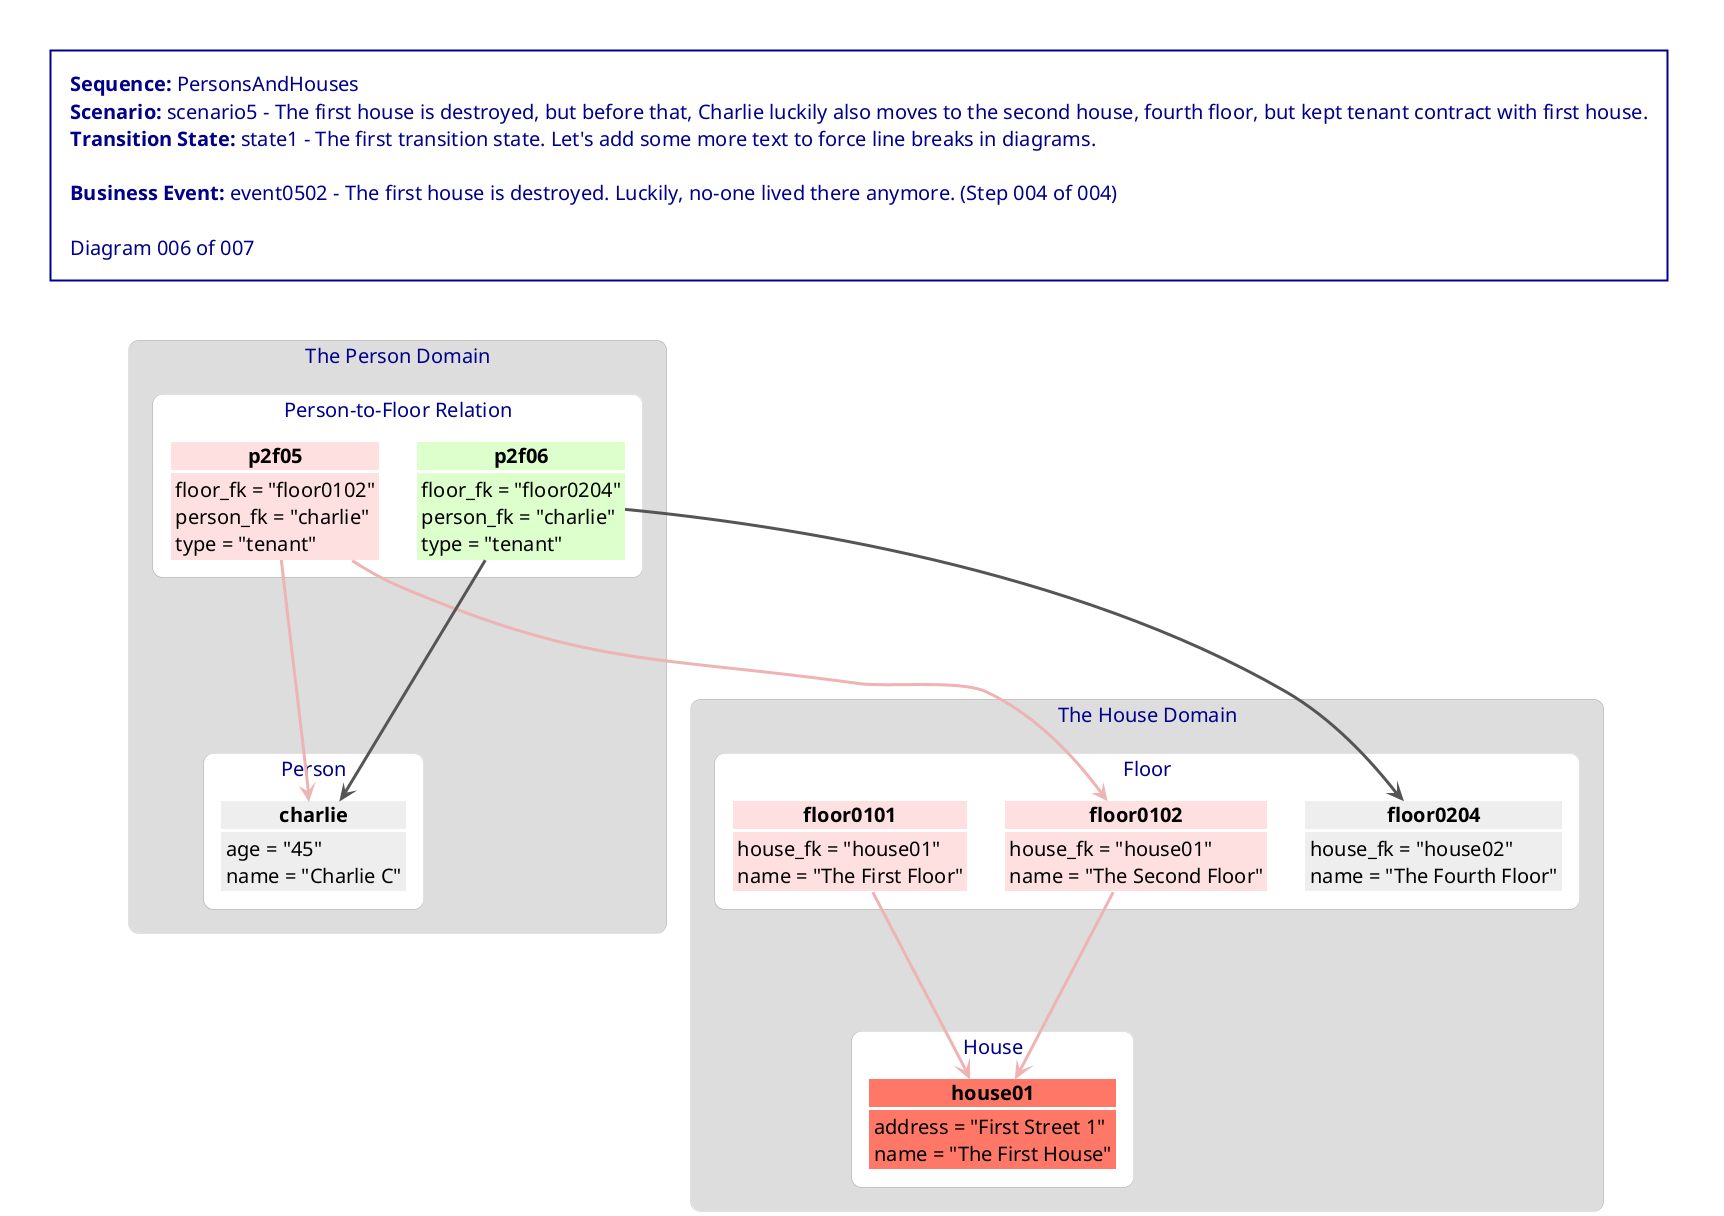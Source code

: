 @startuml PersonsAndHouses_scenario5_state1_006_event0502_004

<style>
    Shadowing false
    Rectangle {
        FontSize 18
        FontStyle bold
        HorizontalAlignment left
        LineThickness 0
        RoundCorner 20
    }
    Object {
        FontSize 20
        FontStyle normal
        HorizontalAlignment left
        LineColor white
        LineThickness 3
        RoundCorner 20
    }
    Arrow {
        LineThickness 3
    }
    Title {
        BackgroundColor white
        FontColor darkblue
        FontSize 20
        FontStyle normal
        HorizontalAlignment left
        LineColor darkblue
        LineThickness 2
        Margin 50
        Padding 20
    }
</style>

title \
<b>Sequence:</b> PersonsAndHouses\n\
<b>Scenario:</b> scenario5 - The first house is destroyed, but before that, Charlie luckily also moves to the second house, fourth floor, but kept tenant contract with first house.\n\
<b>Transition State:</b> state1 - The first transition state. Let's add some more text to force line breaks in diagrams.\n\n\
<b>Business Event:</b> event0502 - The first house is destroyed. Luckily, no-one lived there anymore. (Step 004 of 004)\n\n\
Diagram 006 of 007

rectangle "The House Domain" as housedomain #DDDDDD {
    rectangle "Floor" as housedomain_floorclass #white {
        object "<color:black><b>floor0101</b></color>" as housedomain_floorclass_floor0101 #FFE0E0 {
            <color:black>house_fk = "house01"</color>
            <color:black>name = "The First Floor"</color>
        }
        object "<color:black><b>floor0102</b></color>" as housedomain_floorclass_floor0102 #FFE0E0 {
            <color:black>house_fk = "house01"</color>
            <color:black>name = "The Second Floor"</color>
        }
        object "<color:black><b>floor0204</b></color>" as housedomain_floorclass_floor0204 #EEEEEE {
            <color:black>house_fk = "house02"</color>
            <color:black>name = "The Fourth Floor"</color>
        }
    }
    rectangle "House" as housedomain_houseclass #white {
        object "<color:black><b>house01</b></color>" as housedomain_houseclass_house01 #FF7766 {
            <color:black>address = "First Street 1"</color>
            <color:black>name = "The First House"</color>
        }
    }
}
rectangle "The Person Domain" as persondomain #DDDDDD {
    rectangle "Person-to-Floor Relation" as persondomain_p2fclass #white {
        object "<color:black><b>p2f05</b></color>" as persondomain_p2fclass_p2f05 #FFE0E0 {
            <color:black>floor_fk = "floor0102"</color>
            <color:black>person_fk = "charlie"</color>
            <color:black>type = "tenant"</color>
        }
        object "<color:black><b>p2f06</b></color>" as persondomain_p2fclass_p2f06 #DDFFCC {
            <color:black>floor_fk = "floor0204"</color>
            <color:black>person_fk = "charlie"</color>
            <color:black>type = "tenant"</color>
        }
    }
    rectangle "Person" as persondomain_personclass #white {
        object "<color:black><b>charlie</b></color>" as persondomain_personclass_charlie #EEEEEE {
            <color:black>age = "45"</color>
            <color:black>name = "Charlie C"</color>
        }
    }
}

housedomain_floorclass_floor0101 ----> housedomain_houseclass_house01 #EEB3B3
housedomain_floorclass_floor0102 ----> housedomain_houseclass_house01 #EEB3B3
persondomain_p2fclass_p2f05 ----> housedomain_floorclass_floor0102 #EEB3B3
persondomain_p2fclass_p2f05 ----> persondomain_personclass_charlie #EEB3B3
persondomain_p2fclass_p2f06 ----> housedomain_floorclass_floor0204 #555555
persondomain_p2fclass_p2f06 ----> persondomain_personclass_charlie #555555

@enduml
